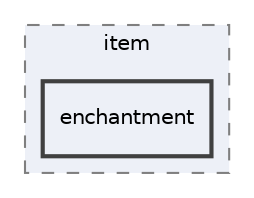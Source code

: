 digraph "enchantment"
{
 // INTERACTIVE_SVG=YES
 // LATEX_PDF_SIZE
  edge [fontname="Helvetica",fontsize="10",labelfontname="Helvetica",labelfontsize="10"];
  node [fontname="Helvetica",fontsize="10",shape=record];
  compound=true
  subgraph clusterdir_dc176e3d98aca08d5e74d18511208cd7 {
    graph [ bgcolor="#edf0f7", pencolor="grey50", style="filled,dashed,", label="item", fontname="Helvetica", fontsize="10", URL="dir_dc176e3d98aca08d5e74d18511208cd7.html"]
  dir_80087b544e3581ca2035f1422dcce657 [shape=box, label="enchantment", style="filled,bold,", fillcolor="#edf0f7", color="grey25", URL="dir_80087b544e3581ca2035f1422dcce657.html"];
  }
}
